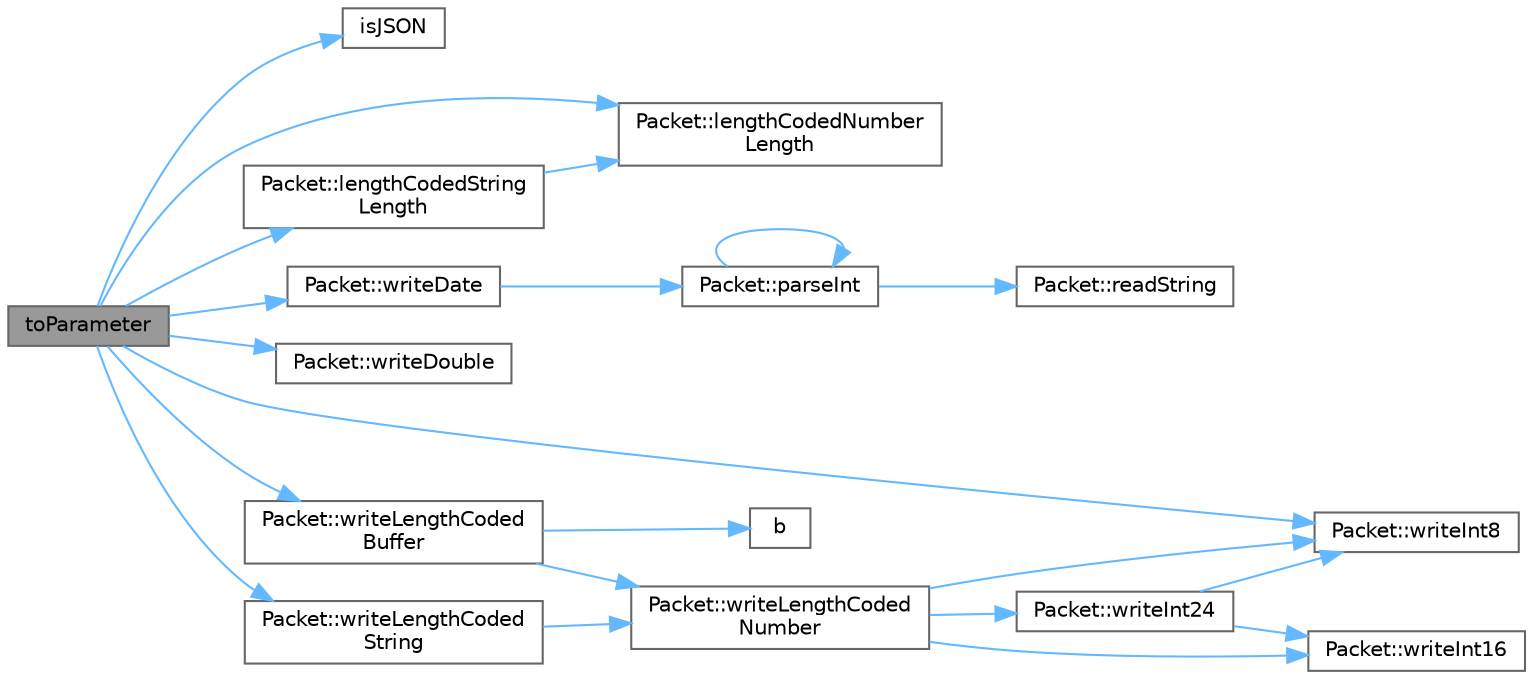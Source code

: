digraph "toParameter"
{
 // INTERACTIVE_SVG=YES
 // LATEX_PDF_SIZE
  bgcolor="transparent";
  edge [fontname=Helvetica,fontsize=10,labelfontname=Helvetica,labelfontsize=10];
  node [fontname=Helvetica,fontsize=10,shape=box,height=0.2,width=0.4];
  rankdir="LR";
  Node1 [id="Node000001",label="toParameter",height=0.2,width=0.4,color="gray40", fillcolor="grey60", style="filled", fontcolor="black",tooltip="Converts a value to an object describing type, String/Buffer representation and length."];
  Node1 -> Node2 [id="edge21_Node000001_Node000002",color="steelblue1",style="solid",tooltip=" "];
  Node2 [id="Node000002",label="isJSON",height=0.2,width=0.4,color="grey40", fillcolor="white", style="filled",URL="$d1/d20/a01813_ac0d3677249022b13d3d2a2fca07d3053.html#ac0d3677249022b13d3d2a2fca07d3053",tooltip=" "];
  Node1 -> Node3 [id="edge22_Node000001_Node000003",color="steelblue1",style="solid",tooltip=" "];
  Node3 [id="Node000003",label="Packet::lengthCodedNumber\lLength",height=0.2,width=0.4,color="grey40", fillcolor="white", style="filled",URL="$d9/dd4/a00776_a56ec0e9de7157a43cbd3ddd5a407f0d7.html#a56ec0e9de7157a43cbd3ddd5a407f0d7",tooltip=" "];
  Node1 -> Node4 [id="edge23_Node000001_Node000004",color="steelblue1",style="solid",tooltip=" "];
  Node4 [id="Node000004",label="Packet::lengthCodedString\lLength",height=0.2,width=0.4,color="grey40", fillcolor="white", style="filled",URL="$d9/dd4/a00776_aae109ac647b65b215bb1afb86aef1cbd.html#aae109ac647b65b215bb1afb86aef1cbd",tooltip=" "];
  Node4 -> Node3 [id="edge24_Node000004_Node000003",color="steelblue1",style="solid",tooltip=" "];
  Node1 -> Node5 [id="edge25_Node000001_Node000005",color="steelblue1",style="solid",tooltip=" "];
  Node5 [id="Node000005",label="Packet::writeDate",height=0.2,width=0.4,color="grey40", fillcolor="white", style="filled",URL="$d9/dd4/a00776_afa86792a2d6c621f309427fb2680c98c.html#afa86792a2d6c621f309427fb2680c98c",tooltip=" "];
  Node5 -> Node6 [id="edge26_Node000005_Node000006",color="steelblue1",style="solid",tooltip=" "];
  Node6 [id="Node000006",label="Packet::parseInt",height=0.2,width=0.4,color="grey40", fillcolor="white", style="filled",URL="$d9/dd4/a00776_a17b6519fa6f33b8e356eb087e7b7319d.html#a17b6519fa6f33b8e356eb087e7b7319d",tooltip=" "];
  Node6 -> Node6 [id="edge27_Node000006_Node000006",color="steelblue1",style="solid",tooltip=" "];
  Node6 -> Node7 [id="edge28_Node000006_Node000007",color="steelblue1",style="solid",tooltip=" "];
  Node7 [id="Node000007",label="Packet::readString",height=0.2,width=0.4,color="grey40", fillcolor="white", style="filled",URL="$d9/dd4/a00776_a0a791f73b69ed0ff691bb25282a49798.html#a0a791f73b69ed0ff691bb25282a49798",tooltip=" "];
  Node1 -> Node8 [id="edge29_Node000001_Node000008",color="steelblue1",style="solid",tooltip=" "];
  Node8 [id="Node000008",label="Packet::writeDouble",height=0.2,width=0.4,color="grey40", fillcolor="white", style="filled",URL="$d9/dd4/a00776_ade607049c8ab87a65abf663c6f5031ff.html#ade607049c8ab87a65abf663c6f5031ff",tooltip=" "];
  Node1 -> Node9 [id="edge30_Node000001_Node000009",color="steelblue1",style="solid",tooltip=" "];
  Node9 [id="Node000009",label="Packet::writeInt8",height=0.2,width=0.4,color="grey40", fillcolor="white", style="filled",URL="$d9/dd4/a00776_a534c55b78c47e092e4fcb1eaba8860dd.html#a534c55b78c47e092e4fcb1eaba8860dd",tooltip=" "];
  Node1 -> Node10 [id="edge31_Node000001_Node000010",color="steelblue1",style="solid",tooltip=" "];
  Node10 [id="Node000010",label="Packet::writeLengthCoded\lBuffer",height=0.2,width=0.4,color="grey40", fillcolor="white", style="filled",URL="$d9/dd4/a00776_a5264b2368ccdd44f9dd56253d6c20f98.html#a5264b2368ccdd44f9dd56253d6c20f98",tooltip=" "];
  Node10 -> Node11 [id="edge32_Node000010_Node000011",color="steelblue1",style="solid",tooltip=" "];
  Node11 [id="Node000011",label="b",height=0.2,width=0.4,color="grey40", fillcolor="white", style="filled",URL="$d6/d06/a00572_af36af181c026f5a7ad0911bf2f9a9bda.html#af36af181c026f5a7ad0911bf2f9a9bda",tooltip=" "];
  Node10 -> Node12 [id="edge33_Node000010_Node000012",color="steelblue1",style="solid",tooltip=" "];
  Node12 [id="Node000012",label="Packet::writeLengthCoded\lNumber",height=0.2,width=0.4,color="grey40", fillcolor="white", style="filled",URL="$d9/dd4/a00776_aa6cd5463aa773f0201c9664a3a908b1f.html#aa6cd5463aa773f0201c9664a3a908b1f",tooltip=" "];
  Node12 -> Node13 [id="edge34_Node000012_Node000013",color="steelblue1",style="solid",tooltip=" "];
  Node13 [id="Node000013",label="Packet::writeInt16",height=0.2,width=0.4,color="grey40", fillcolor="white", style="filled",URL="$d9/dd4/a00776_a332695cc9d9005b18b88bb68c8901763.html#a332695cc9d9005b18b88bb68c8901763",tooltip=" "];
  Node12 -> Node14 [id="edge35_Node000012_Node000014",color="steelblue1",style="solid",tooltip=" "];
  Node14 [id="Node000014",label="Packet::writeInt24",height=0.2,width=0.4,color="grey40", fillcolor="white", style="filled",URL="$d9/dd4/a00776_a088ace67dcadd626c9f4551964dc3f0f.html#a088ace67dcadd626c9f4551964dc3f0f",tooltip=" "];
  Node14 -> Node13 [id="edge36_Node000014_Node000013",color="steelblue1",style="solid",tooltip=" "];
  Node14 -> Node9 [id="edge37_Node000014_Node000009",color="steelblue1",style="solid",tooltip=" "];
  Node12 -> Node9 [id="edge38_Node000012_Node000009",color="steelblue1",style="solid",tooltip=" "];
  Node1 -> Node15 [id="edge39_Node000001_Node000015",color="steelblue1",style="solid",tooltip=" "];
  Node15 [id="Node000015",label="Packet::writeLengthCoded\lString",height=0.2,width=0.4,color="grey40", fillcolor="white", style="filled",URL="$d9/dd4/a00776_a714875ae7e8ebcc8d6c7b51ddf6d3d41.html#a714875ae7e8ebcc8d6c7b51ddf6d3d41",tooltip=" "];
  Node15 -> Node12 [id="edge40_Node000015_Node000012",color="steelblue1",style="solid",tooltip=" "];
}
